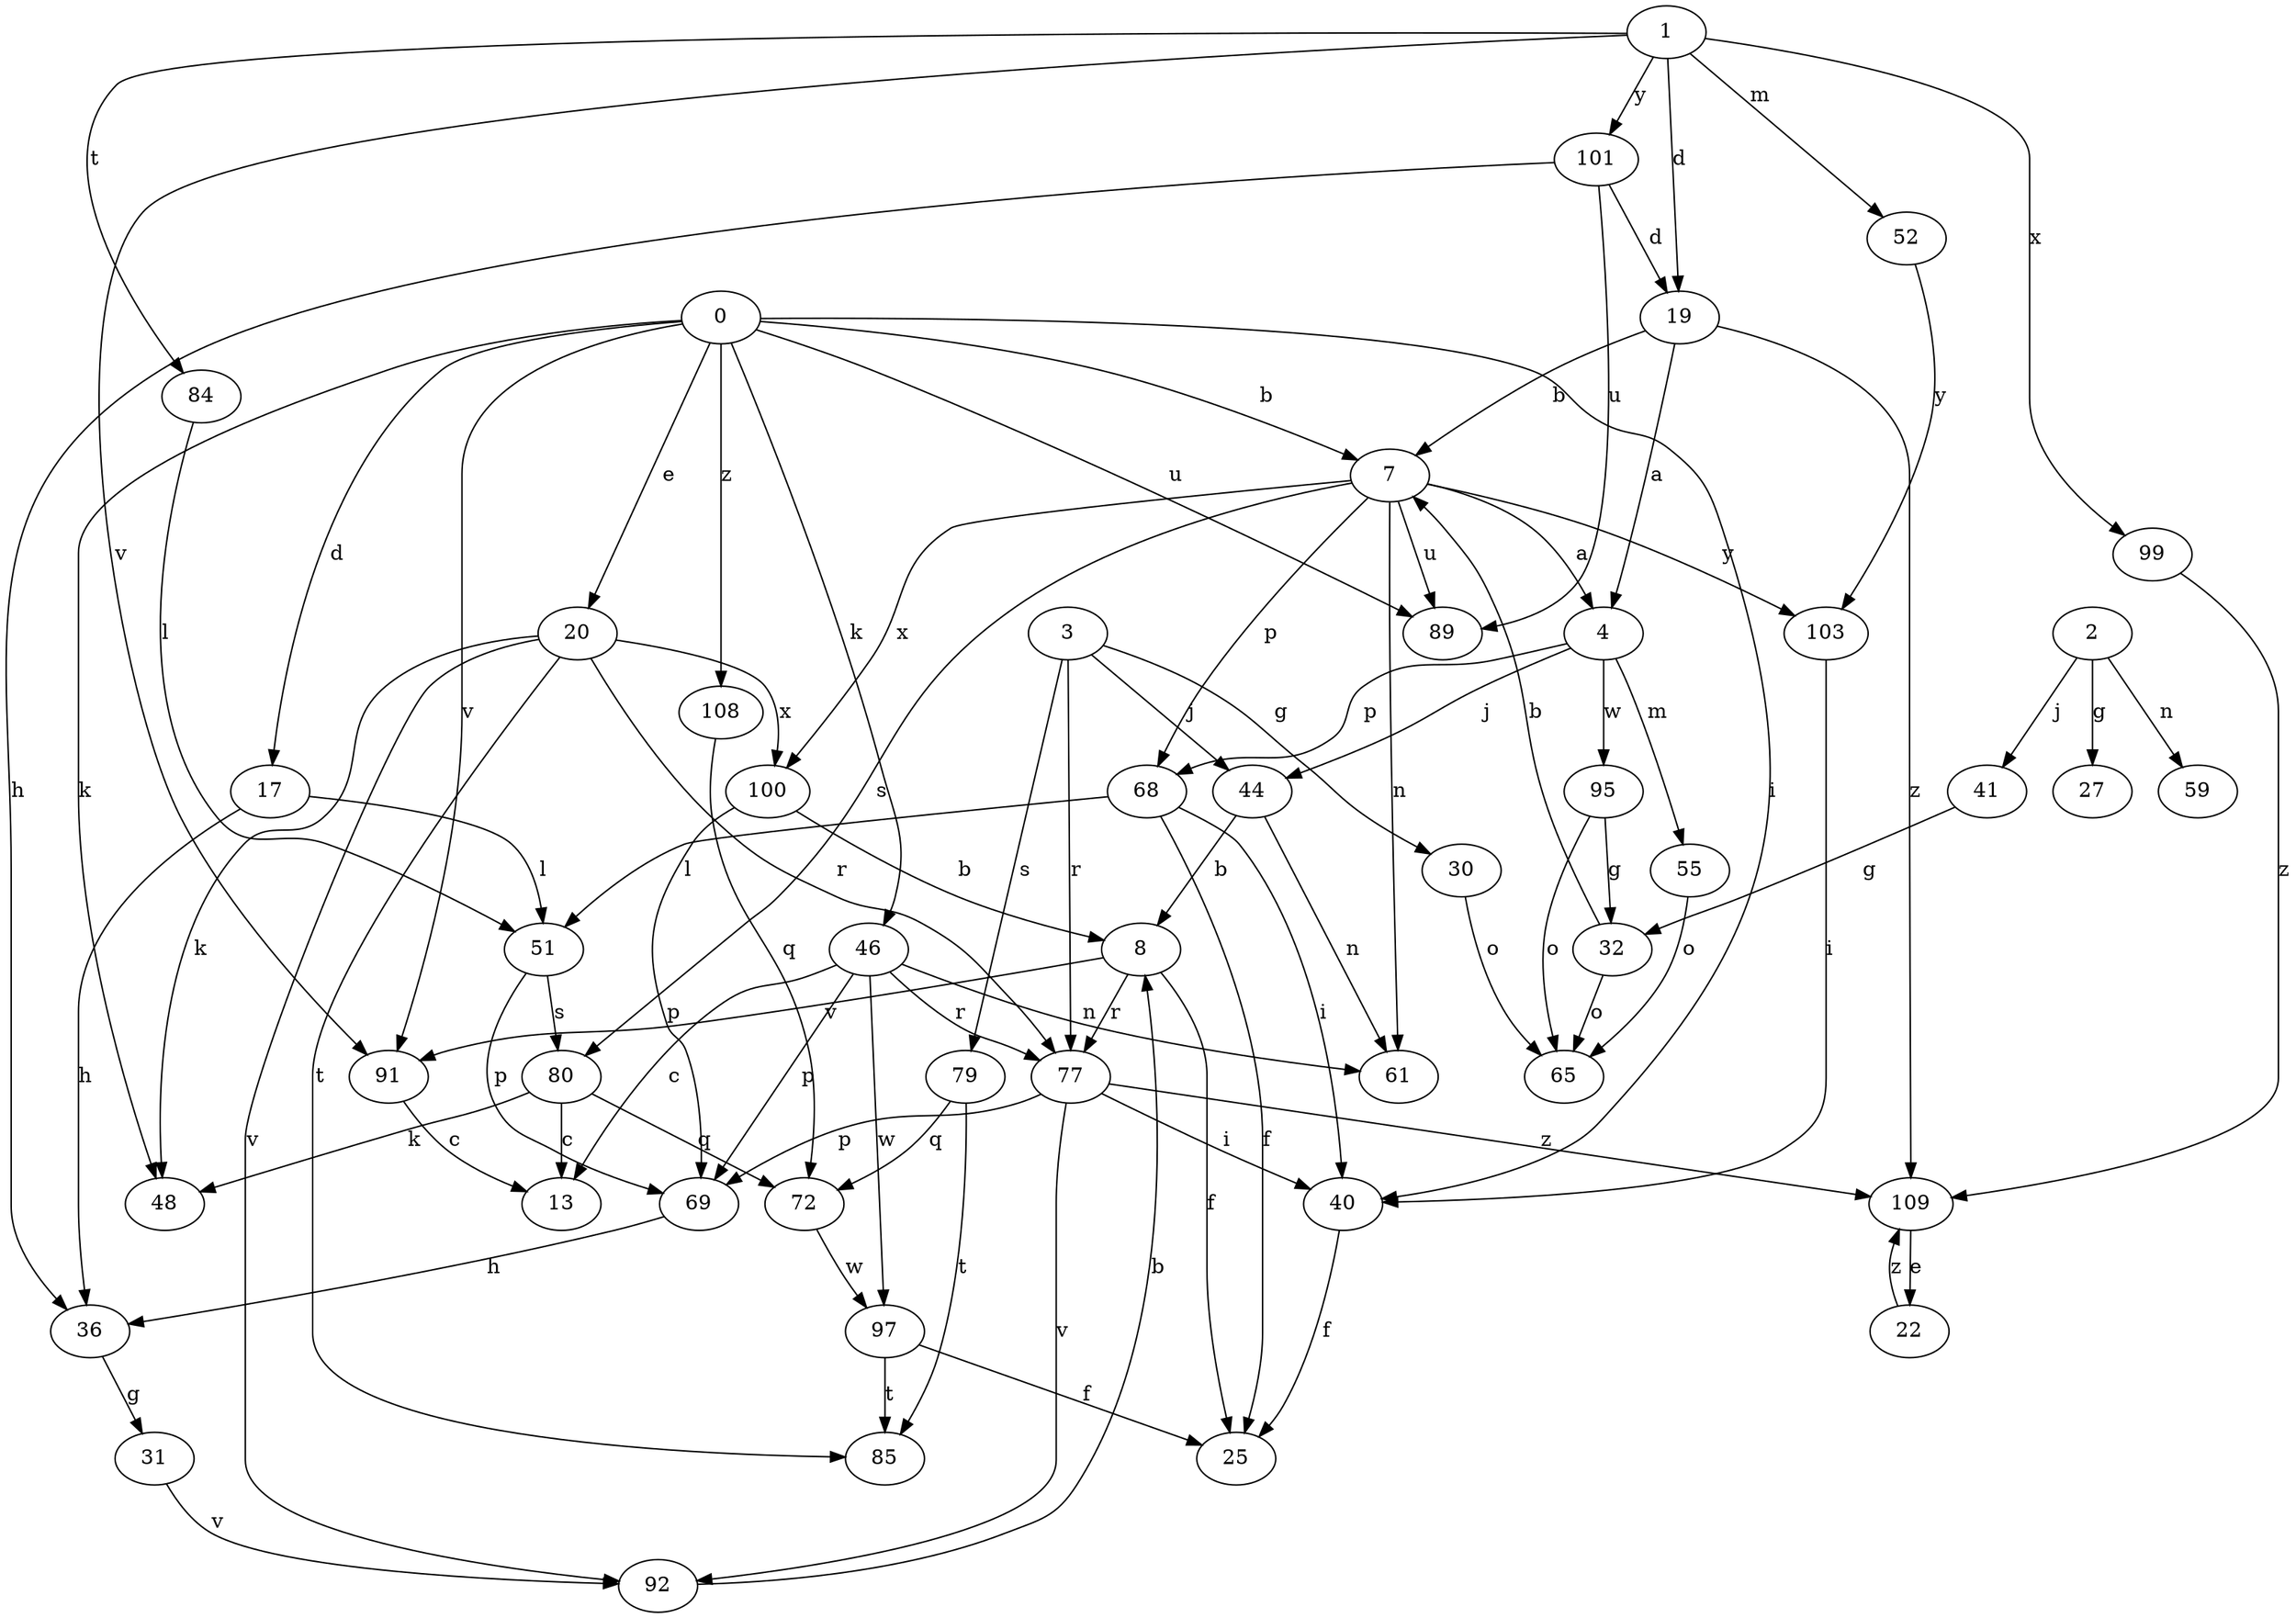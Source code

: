 strict digraph  {
0;
1;
2;
3;
4;
7;
8;
13;
17;
19;
20;
22;
25;
27;
30;
31;
32;
36;
40;
41;
44;
46;
48;
51;
52;
55;
59;
61;
65;
68;
69;
72;
77;
79;
80;
84;
85;
89;
91;
92;
95;
97;
99;
100;
101;
103;
108;
109;
0 -> 7  [label=b];
0 -> 17  [label=d];
0 -> 20  [label=e];
0 -> 40  [label=i];
0 -> 46  [label=k];
0 -> 48  [label=k];
0 -> 89  [label=u];
0 -> 91  [label=v];
0 -> 108  [label=z];
1 -> 19  [label=d];
1 -> 52  [label=m];
1 -> 84  [label=t];
1 -> 91  [label=v];
1 -> 99  [label=x];
1 -> 101  [label=y];
2 -> 27  [label=g];
2 -> 41  [label=j];
2 -> 59  [label=n];
3 -> 30  [label=g];
3 -> 44  [label=j];
3 -> 77  [label=r];
3 -> 79  [label=s];
4 -> 44  [label=j];
4 -> 55  [label=m];
4 -> 68  [label=p];
4 -> 95  [label=w];
7 -> 4  [label=a];
7 -> 61  [label=n];
7 -> 68  [label=p];
7 -> 80  [label=s];
7 -> 89  [label=u];
7 -> 100  [label=x];
7 -> 103  [label=y];
8 -> 25  [label=f];
8 -> 77  [label=r];
8 -> 91  [label=v];
17 -> 36  [label=h];
17 -> 51  [label=l];
19 -> 4  [label=a];
19 -> 7  [label=b];
19 -> 109  [label=z];
20 -> 48  [label=k];
20 -> 77  [label=r];
20 -> 85  [label=t];
20 -> 92  [label=v];
20 -> 100  [label=x];
22 -> 109  [label=z];
30 -> 65  [label=o];
31 -> 92  [label=v];
32 -> 7  [label=b];
32 -> 65  [label=o];
36 -> 31  [label=g];
40 -> 25  [label=f];
41 -> 32  [label=g];
44 -> 8  [label=b];
44 -> 61  [label=n];
46 -> 13  [label=c];
46 -> 61  [label=n];
46 -> 69  [label=p];
46 -> 77  [label=r];
46 -> 97  [label=w];
51 -> 69  [label=p];
51 -> 80  [label=s];
52 -> 103  [label=y];
55 -> 65  [label=o];
68 -> 25  [label=f];
68 -> 40  [label=i];
68 -> 51  [label=l];
69 -> 36  [label=h];
72 -> 97  [label=w];
77 -> 40  [label=i];
77 -> 69  [label=p];
77 -> 92  [label=v];
77 -> 109  [label=z];
79 -> 72  [label=q];
79 -> 85  [label=t];
80 -> 13  [label=c];
80 -> 48  [label=k];
80 -> 72  [label=q];
84 -> 51  [label=l];
91 -> 13  [label=c];
92 -> 8  [label=b];
95 -> 32  [label=g];
95 -> 65  [label=o];
97 -> 25  [label=f];
97 -> 85  [label=t];
99 -> 109  [label=z];
100 -> 8  [label=b];
100 -> 69  [label=p];
101 -> 19  [label=d];
101 -> 36  [label=h];
101 -> 89  [label=u];
103 -> 40  [label=i];
108 -> 72  [label=q];
109 -> 22  [label=e];
}
